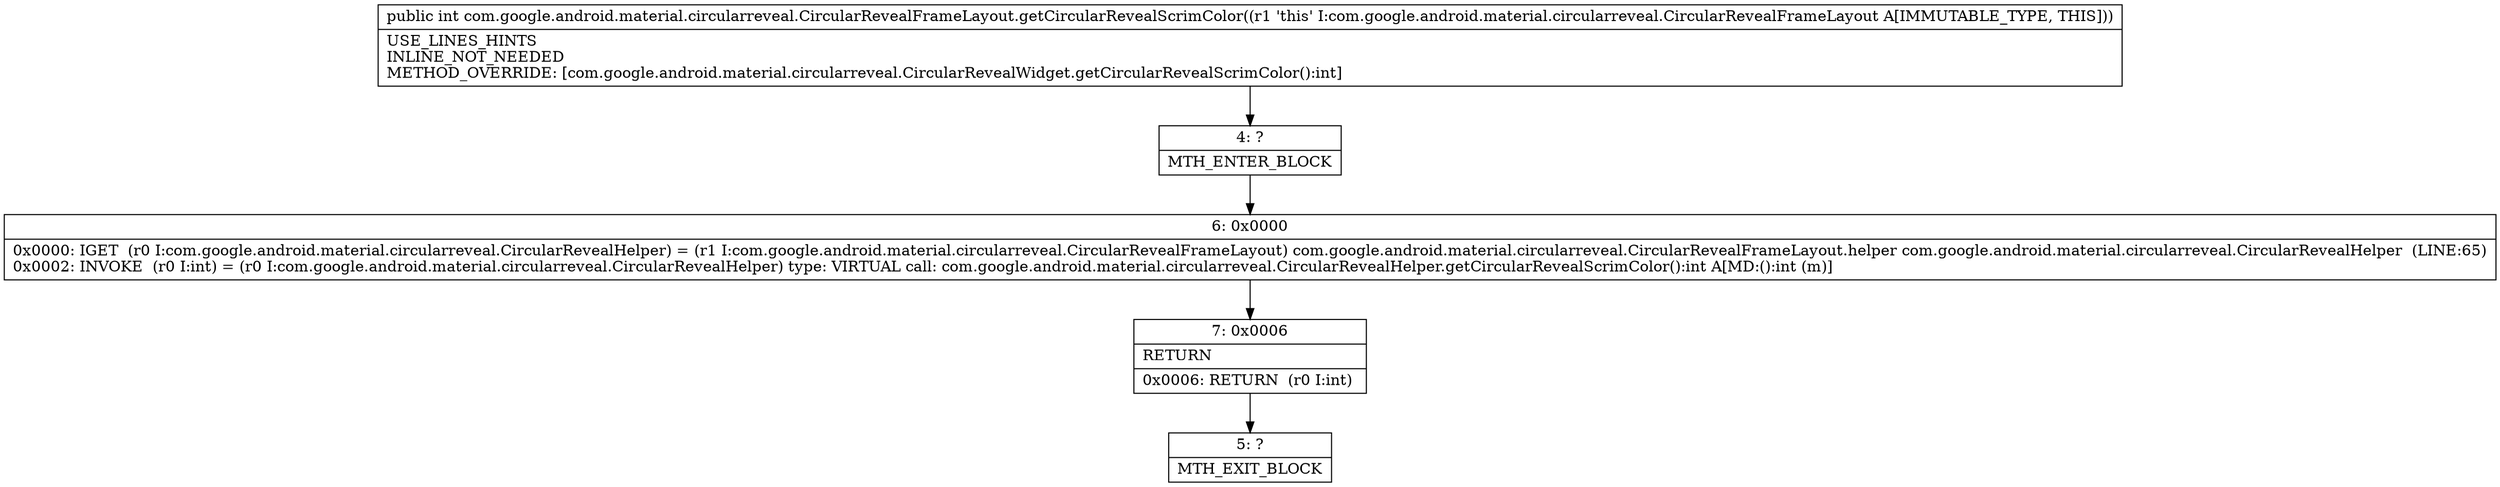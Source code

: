 digraph "CFG forcom.google.android.material.circularreveal.CircularRevealFrameLayout.getCircularRevealScrimColor()I" {
Node_4 [shape=record,label="{4\:\ ?|MTH_ENTER_BLOCK\l}"];
Node_6 [shape=record,label="{6\:\ 0x0000|0x0000: IGET  (r0 I:com.google.android.material.circularreveal.CircularRevealHelper) = (r1 I:com.google.android.material.circularreveal.CircularRevealFrameLayout) com.google.android.material.circularreveal.CircularRevealFrameLayout.helper com.google.android.material.circularreveal.CircularRevealHelper  (LINE:65)\l0x0002: INVOKE  (r0 I:int) = (r0 I:com.google.android.material.circularreveal.CircularRevealHelper) type: VIRTUAL call: com.google.android.material.circularreveal.CircularRevealHelper.getCircularRevealScrimColor():int A[MD:():int (m)]\l}"];
Node_7 [shape=record,label="{7\:\ 0x0006|RETURN\l|0x0006: RETURN  (r0 I:int) \l}"];
Node_5 [shape=record,label="{5\:\ ?|MTH_EXIT_BLOCK\l}"];
MethodNode[shape=record,label="{public int com.google.android.material.circularreveal.CircularRevealFrameLayout.getCircularRevealScrimColor((r1 'this' I:com.google.android.material.circularreveal.CircularRevealFrameLayout A[IMMUTABLE_TYPE, THIS]))  | USE_LINES_HINTS\lINLINE_NOT_NEEDED\lMETHOD_OVERRIDE: [com.google.android.material.circularreveal.CircularRevealWidget.getCircularRevealScrimColor():int]\l}"];
MethodNode -> Node_4;Node_4 -> Node_6;
Node_6 -> Node_7;
Node_7 -> Node_5;
}


